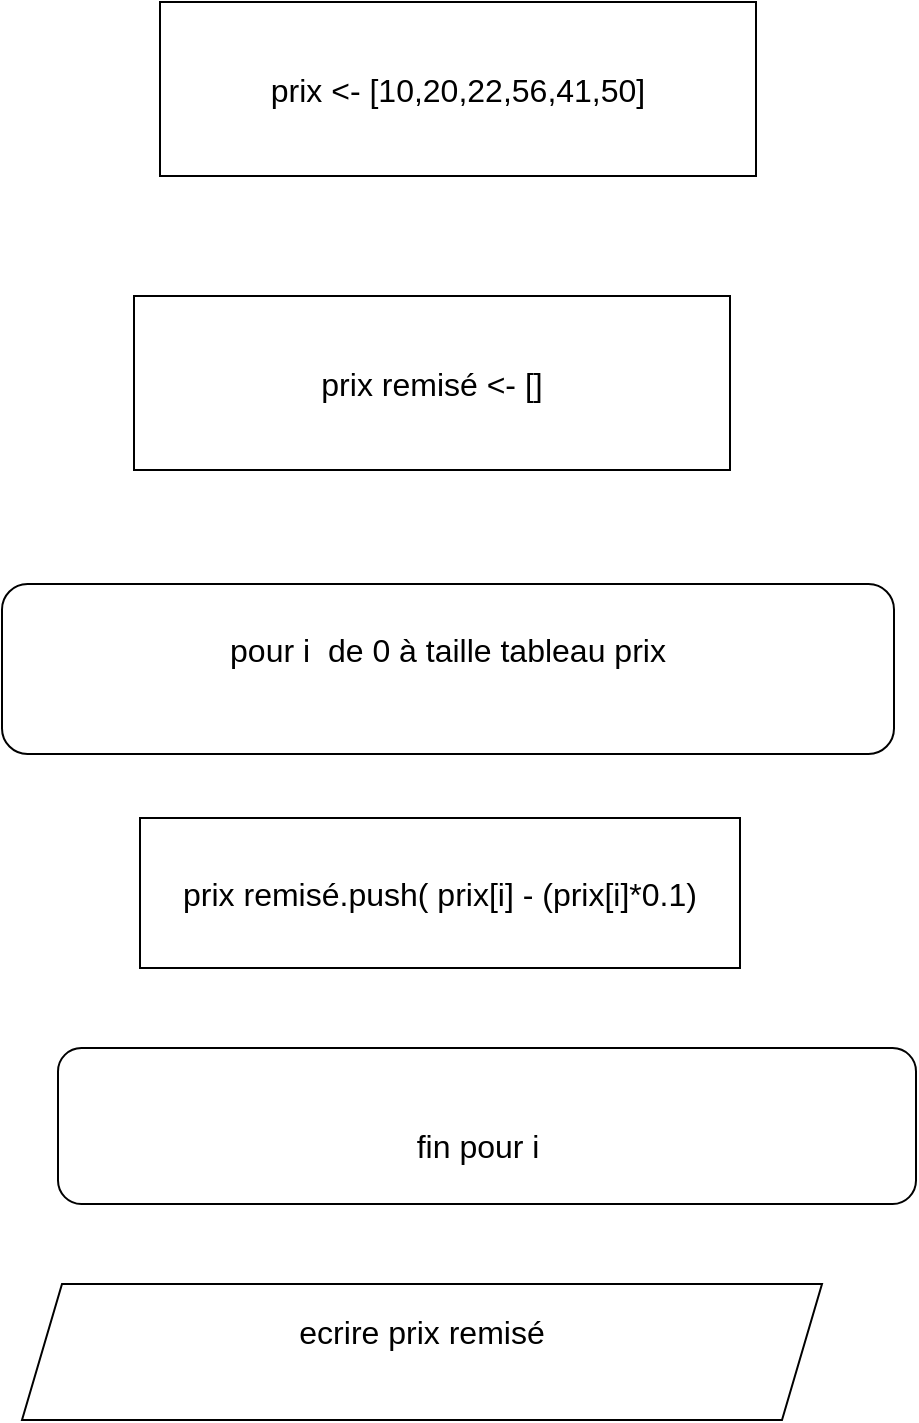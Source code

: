 <mxfile version="22.1.5" type="github">
  <diagram name="Page-1" id="hX3njrNeLMJxXCk_QEPV">
    <mxGraphModel dx="1674" dy="1558" grid="0" gridSize="10" guides="1" tooltips="1" connect="1" arrows="1" fold="1" page="0" pageScale="1" pageWidth="827" pageHeight="1169" math="0" shadow="0">
      <root>
        <mxCell id="0" />
        <mxCell id="1" parent="0" />
        <mxCell id="JGOCP85wa1aESRFla-1a-1" value="prix &amp;lt;- [10,20,22,56,41,50]" style="rounded=0;whiteSpace=wrap;html=1;fontSize=16;" parent="1" vertex="1">
          <mxGeometry x="243" y="-690" width="298" height="87" as="geometry" />
        </mxCell>
        <mxCell id="JGOCP85wa1aESRFla-1a-2" value="prix remisé.push( prix[i] - (prix[i]*0.1)" style="rounded=0;whiteSpace=wrap;html=1;fontSize=16;" parent="1" vertex="1">
          <mxGeometry x="233" y="-282" width="300" height="75" as="geometry" />
        </mxCell>
        <mxCell id="JGOCP85wa1aESRFla-1a-3" value="&#xa;&lt;span style=&quot;color: rgb(0, 0, 0); font-family: Helvetica; font-size: 16px; font-style: normal; font-variant-ligatures: normal; font-variant-caps: normal; font-weight: 400; letter-spacing: normal; orphans: 2; text-align: center; text-indent: 0px; text-transform: none; widows: 2; word-spacing: 0px; -webkit-text-stroke-width: 0px; background-color: rgb(255, 255, 255); text-decoration-thickness: initial; text-decoration-style: initial; text-decoration-color: initial; float: none; display: inline !important;&quot;&gt;pour i&amp;nbsp; de 0 à taille tableau prix&lt;/span&gt;&#xa;&#xa;" style="rounded=1;whiteSpace=wrap;html=1;fontSize=16;" parent="1" vertex="1">
          <mxGeometry x="164" y="-399" width="446" height="85" as="geometry" />
        </mxCell>
        <mxCell id="JGOCP85wa1aESRFla-1a-4" value="prix remisé &amp;lt;- []" style="rounded=0;whiteSpace=wrap;html=1;fontSize=16;" parent="1" vertex="1">
          <mxGeometry x="230" y="-543" width="298" height="87" as="geometry" />
        </mxCell>
        <mxCell id="JGOCP85wa1aESRFla-1a-5" value="&lt;br&gt;&lt;span style=&quot;border-color: var(--border-color); color: rgb(0, 0, 0); font-family: Helvetica; font-size: 16px; font-style: normal; font-variant-ligatures: normal; font-variant-caps: normal; font-weight: 400; letter-spacing: normal; orphans: 2; text-align: center; text-indent: 0px; text-transform: none; widows: 2; word-spacing: 0px; -webkit-text-stroke-width: 0px; text-decoration-thickness: initial; text-decoration-style: initial; text-decoration-color: initial; background-color: rgb(255, 255, 255); float: none; display: inline !important;&quot;&gt;fin pour i&amp;nbsp;&lt;span&gt;&amp;nbsp;&lt;/span&gt;&lt;/span&gt;" style="rounded=1;whiteSpace=wrap;html=1;fontSize=16;" parent="1" vertex="1">
          <mxGeometry x="192" y="-167" width="429" height="78" as="geometry" />
        </mxCell>
        <mxCell id="JGOCP85wa1aESRFla-1a-7" value="ecrire prix remisé&lt;br&gt;&amp;nbsp;" style="shape=parallelogram;perimeter=parallelogramPerimeter;whiteSpace=wrap;html=1;fixedSize=1;fontSize=16;" parent="1" vertex="1">
          <mxGeometry x="174" y="-49" width="400" height="68" as="geometry" />
        </mxCell>
      </root>
    </mxGraphModel>
  </diagram>
</mxfile>
